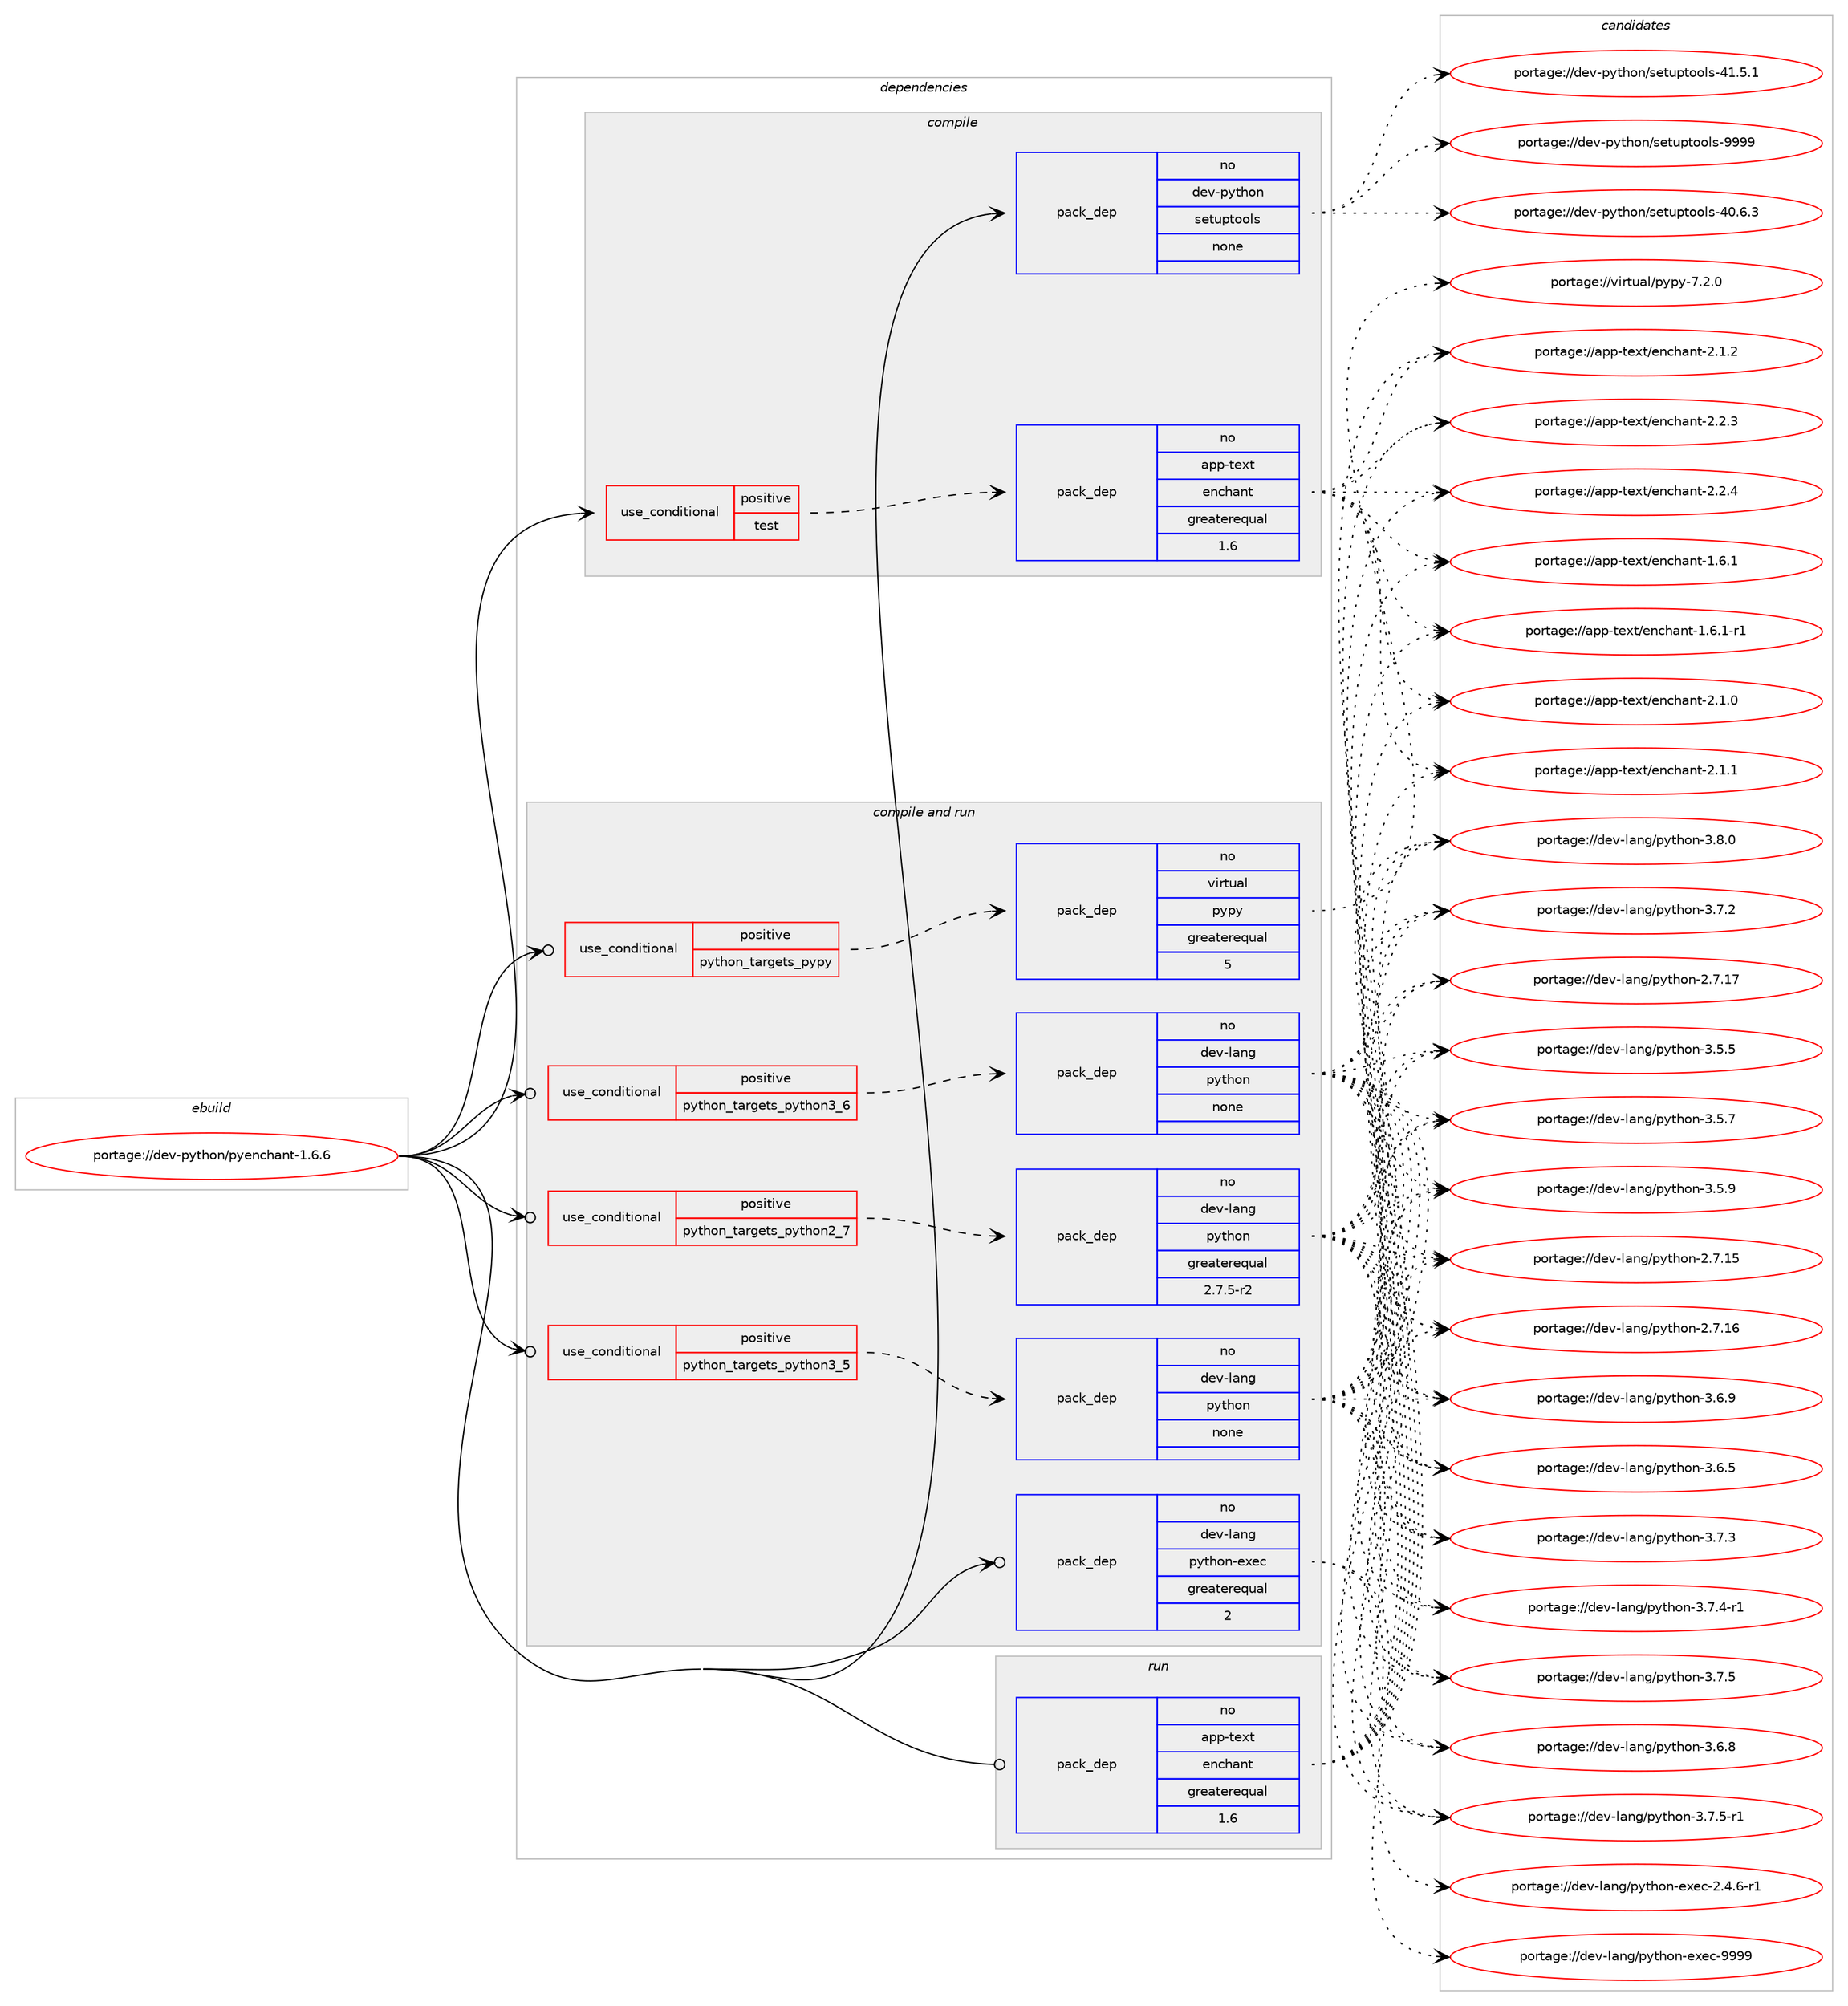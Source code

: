 digraph prolog {

# *************
# Graph options
# *************

newrank=true;
concentrate=true;
compound=true;
graph [rankdir=LR,fontname=Helvetica,fontsize=10,ranksep=1.5];#, ranksep=2.5, nodesep=0.2];
edge  [arrowhead=vee];
node  [fontname=Helvetica,fontsize=10];

# **********
# The ebuild
# **********

subgraph cluster_leftcol {
color=gray;
rank=same;
label=<<i>ebuild</i>>;
id [label="portage://dev-python/pyenchant-1.6.6", color=red, width=4, href="../dev-python/pyenchant-1.6.6.svg"];
}

# ****************
# The dependencies
# ****************

subgraph cluster_midcol {
color=gray;
label=<<i>dependencies</i>>;
subgraph cluster_compile {
fillcolor="#eeeeee";
style=filled;
label=<<i>compile</i>>;
subgraph cond35035 {
dependency160444 [label=<<TABLE BORDER="0" CELLBORDER="1" CELLSPACING="0" CELLPADDING="4"><TR><TD ROWSPAN="3" CELLPADDING="10">use_conditional</TD></TR><TR><TD>positive</TD></TR><TR><TD>test</TD></TR></TABLE>>, shape=none, color=red];
subgraph pack122044 {
dependency160445 [label=<<TABLE BORDER="0" CELLBORDER="1" CELLSPACING="0" CELLPADDING="4" WIDTH="220"><TR><TD ROWSPAN="6" CELLPADDING="30">pack_dep</TD></TR><TR><TD WIDTH="110">no</TD></TR><TR><TD>app-text</TD></TR><TR><TD>enchant</TD></TR><TR><TD>greaterequal</TD></TR><TR><TD>1.6</TD></TR></TABLE>>, shape=none, color=blue];
}
dependency160444:e -> dependency160445:w [weight=20,style="dashed",arrowhead="vee"];
}
id:e -> dependency160444:w [weight=20,style="solid",arrowhead="vee"];
subgraph pack122045 {
dependency160446 [label=<<TABLE BORDER="0" CELLBORDER="1" CELLSPACING="0" CELLPADDING="4" WIDTH="220"><TR><TD ROWSPAN="6" CELLPADDING="30">pack_dep</TD></TR><TR><TD WIDTH="110">no</TD></TR><TR><TD>dev-python</TD></TR><TR><TD>setuptools</TD></TR><TR><TD>none</TD></TR><TR><TD></TD></TR></TABLE>>, shape=none, color=blue];
}
id:e -> dependency160446:w [weight=20,style="solid",arrowhead="vee"];
}
subgraph cluster_compileandrun {
fillcolor="#eeeeee";
style=filled;
label=<<i>compile and run</i>>;
subgraph cond35036 {
dependency160447 [label=<<TABLE BORDER="0" CELLBORDER="1" CELLSPACING="0" CELLPADDING="4"><TR><TD ROWSPAN="3" CELLPADDING="10">use_conditional</TD></TR><TR><TD>positive</TD></TR><TR><TD>python_targets_pypy</TD></TR></TABLE>>, shape=none, color=red];
subgraph pack122046 {
dependency160448 [label=<<TABLE BORDER="0" CELLBORDER="1" CELLSPACING="0" CELLPADDING="4" WIDTH="220"><TR><TD ROWSPAN="6" CELLPADDING="30">pack_dep</TD></TR><TR><TD WIDTH="110">no</TD></TR><TR><TD>virtual</TD></TR><TR><TD>pypy</TD></TR><TR><TD>greaterequal</TD></TR><TR><TD>5</TD></TR></TABLE>>, shape=none, color=blue];
}
dependency160447:e -> dependency160448:w [weight=20,style="dashed",arrowhead="vee"];
}
id:e -> dependency160447:w [weight=20,style="solid",arrowhead="odotvee"];
subgraph cond35037 {
dependency160449 [label=<<TABLE BORDER="0" CELLBORDER="1" CELLSPACING="0" CELLPADDING="4"><TR><TD ROWSPAN="3" CELLPADDING="10">use_conditional</TD></TR><TR><TD>positive</TD></TR><TR><TD>python_targets_python2_7</TD></TR></TABLE>>, shape=none, color=red];
subgraph pack122047 {
dependency160450 [label=<<TABLE BORDER="0" CELLBORDER="1" CELLSPACING="0" CELLPADDING="4" WIDTH="220"><TR><TD ROWSPAN="6" CELLPADDING="30">pack_dep</TD></TR><TR><TD WIDTH="110">no</TD></TR><TR><TD>dev-lang</TD></TR><TR><TD>python</TD></TR><TR><TD>greaterequal</TD></TR><TR><TD>2.7.5-r2</TD></TR></TABLE>>, shape=none, color=blue];
}
dependency160449:e -> dependency160450:w [weight=20,style="dashed",arrowhead="vee"];
}
id:e -> dependency160449:w [weight=20,style="solid",arrowhead="odotvee"];
subgraph cond35038 {
dependency160451 [label=<<TABLE BORDER="0" CELLBORDER="1" CELLSPACING="0" CELLPADDING="4"><TR><TD ROWSPAN="3" CELLPADDING="10">use_conditional</TD></TR><TR><TD>positive</TD></TR><TR><TD>python_targets_python3_5</TD></TR></TABLE>>, shape=none, color=red];
subgraph pack122048 {
dependency160452 [label=<<TABLE BORDER="0" CELLBORDER="1" CELLSPACING="0" CELLPADDING="4" WIDTH="220"><TR><TD ROWSPAN="6" CELLPADDING="30">pack_dep</TD></TR><TR><TD WIDTH="110">no</TD></TR><TR><TD>dev-lang</TD></TR><TR><TD>python</TD></TR><TR><TD>none</TD></TR><TR><TD></TD></TR></TABLE>>, shape=none, color=blue];
}
dependency160451:e -> dependency160452:w [weight=20,style="dashed",arrowhead="vee"];
}
id:e -> dependency160451:w [weight=20,style="solid",arrowhead="odotvee"];
subgraph cond35039 {
dependency160453 [label=<<TABLE BORDER="0" CELLBORDER="1" CELLSPACING="0" CELLPADDING="4"><TR><TD ROWSPAN="3" CELLPADDING="10">use_conditional</TD></TR><TR><TD>positive</TD></TR><TR><TD>python_targets_python3_6</TD></TR></TABLE>>, shape=none, color=red];
subgraph pack122049 {
dependency160454 [label=<<TABLE BORDER="0" CELLBORDER="1" CELLSPACING="0" CELLPADDING="4" WIDTH="220"><TR><TD ROWSPAN="6" CELLPADDING="30">pack_dep</TD></TR><TR><TD WIDTH="110">no</TD></TR><TR><TD>dev-lang</TD></TR><TR><TD>python</TD></TR><TR><TD>none</TD></TR><TR><TD></TD></TR></TABLE>>, shape=none, color=blue];
}
dependency160453:e -> dependency160454:w [weight=20,style="dashed",arrowhead="vee"];
}
id:e -> dependency160453:w [weight=20,style="solid",arrowhead="odotvee"];
subgraph pack122050 {
dependency160455 [label=<<TABLE BORDER="0" CELLBORDER="1" CELLSPACING="0" CELLPADDING="4" WIDTH="220"><TR><TD ROWSPAN="6" CELLPADDING="30">pack_dep</TD></TR><TR><TD WIDTH="110">no</TD></TR><TR><TD>dev-lang</TD></TR><TR><TD>python-exec</TD></TR><TR><TD>greaterequal</TD></TR><TR><TD>2</TD></TR></TABLE>>, shape=none, color=blue];
}
id:e -> dependency160455:w [weight=20,style="solid",arrowhead="odotvee"];
}
subgraph cluster_run {
fillcolor="#eeeeee";
style=filled;
label=<<i>run</i>>;
subgraph pack122051 {
dependency160456 [label=<<TABLE BORDER="0" CELLBORDER="1" CELLSPACING="0" CELLPADDING="4" WIDTH="220"><TR><TD ROWSPAN="6" CELLPADDING="30">pack_dep</TD></TR><TR><TD WIDTH="110">no</TD></TR><TR><TD>app-text</TD></TR><TR><TD>enchant</TD></TR><TR><TD>greaterequal</TD></TR><TR><TD>1.6</TD></TR></TABLE>>, shape=none, color=blue];
}
id:e -> dependency160456:w [weight=20,style="solid",arrowhead="odot"];
}
}

# **************
# The candidates
# **************

subgraph cluster_choices {
rank=same;
color=gray;
label=<<i>candidates</i>>;

subgraph choice122044 {
color=black;
nodesep=1;
choiceportage9711211245116101120116471011109910497110116454946544649 [label="portage://app-text/enchant-1.6.1", color=red, width=4,href="../app-text/enchant-1.6.1.svg"];
choiceportage97112112451161011201164710111099104971101164549465446494511449 [label="portage://app-text/enchant-1.6.1-r1", color=red, width=4,href="../app-text/enchant-1.6.1-r1.svg"];
choiceportage9711211245116101120116471011109910497110116455046494648 [label="portage://app-text/enchant-2.1.0", color=red, width=4,href="../app-text/enchant-2.1.0.svg"];
choiceportage9711211245116101120116471011109910497110116455046494649 [label="portage://app-text/enchant-2.1.1", color=red, width=4,href="../app-text/enchant-2.1.1.svg"];
choiceportage9711211245116101120116471011109910497110116455046494650 [label="portage://app-text/enchant-2.1.2", color=red, width=4,href="../app-text/enchant-2.1.2.svg"];
choiceportage9711211245116101120116471011109910497110116455046504651 [label="portage://app-text/enchant-2.2.3", color=red, width=4,href="../app-text/enchant-2.2.3.svg"];
choiceportage9711211245116101120116471011109910497110116455046504652 [label="portage://app-text/enchant-2.2.4", color=red, width=4,href="../app-text/enchant-2.2.4.svg"];
dependency160445:e -> choiceportage9711211245116101120116471011109910497110116454946544649:w [style=dotted,weight="100"];
dependency160445:e -> choiceportage97112112451161011201164710111099104971101164549465446494511449:w [style=dotted,weight="100"];
dependency160445:e -> choiceportage9711211245116101120116471011109910497110116455046494648:w [style=dotted,weight="100"];
dependency160445:e -> choiceportage9711211245116101120116471011109910497110116455046494649:w [style=dotted,weight="100"];
dependency160445:e -> choiceportage9711211245116101120116471011109910497110116455046494650:w [style=dotted,weight="100"];
dependency160445:e -> choiceportage9711211245116101120116471011109910497110116455046504651:w [style=dotted,weight="100"];
dependency160445:e -> choiceportage9711211245116101120116471011109910497110116455046504652:w [style=dotted,weight="100"];
}
subgraph choice122045 {
color=black;
nodesep=1;
choiceportage100101118451121211161041111104711510111611711211611111110811545524846544651 [label="portage://dev-python/setuptools-40.6.3", color=red, width=4,href="../dev-python/setuptools-40.6.3.svg"];
choiceportage100101118451121211161041111104711510111611711211611111110811545524946534649 [label="portage://dev-python/setuptools-41.5.1", color=red, width=4,href="../dev-python/setuptools-41.5.1.svg"];
choiceportage10010111845112121116104111110471151011161171121161111111081154557575757 [label="portage://dev-python/setuptools-9999", color=red, width=4,href="../dev-python/setuptools-9999.svg"];
dependency160446:e -> choiceportage100101118451121211161041111104711510111611711211611111110811545524846544651:w [style=dotted,weight="100"];
dependency160446:e -> choiceportage100101118451121211161041111104711510111611711211611111110811545524946534649:w [style=dotted,weight="100"];
dependency160446:e -> choiceportage10010111845112121116104111110471151011161171121161111111081154557575757:w [style=dotted,weight="100"];
}
subgraph choice122046 {
color=black;
nodesep=1;
choiceportage1181051141161179710847112121112121455546504648 [label="portage://virtual/pypy-7.2.0", color=red, width=4,href="../virtual/pypy-7.2.0.svg"];
dependency160448:e -> choiceportage1181051141161179710847112121112121455546504648:w [style=dotted,weight="100"];
}
subgraph choice122047 {
color=black;
nodesep=1;
choiceportage10010111845108971101034711212111610411111045504655464953 [label="portage://dev-lang/python-2.7.15", color=red, width=4,href="../dev-lang/python-2.7.15.svg"];
choiceportage10010111845108971101034711212111610411111045504655464954 [label="portage://dev-lang/python-2.7.16", color=red, width=4,href="../dev-lang/python-2.7.16.svg"];
choiceportage10010111845108971101034711212111610411111045504655464955 [label="portage://dev-lang/python-2.7.17", color=red, width=4,href="../dev-lang/python-2.7.17.svg"];
choiceportage100101118451089711010347112121116104111110455146534653 [label="portage://dev-lang/python-3.5.5", color=red, width=4,href="../dev-lang/python-3.5.5.svg"];
choiceportage100101118451089711010347112121116104111110455146534655 [label="portage://dev-lang/python-3.5.7", color=red, width=4,href="../dev-lang/python-3.5.7.svg"];
choiceportage100101118451089711010347112121116104111110455146534657 [label="portage://dev-lang/python-3.5.9", color=red, width=4,href="../dev-lang/python-3.5.9.svg"];
choiceportage100101118451089711010347112121116104111110455146544653 [label="portage://dev-lang/python-3.6.5", color=red, width=4,href="../dev-lang/python-3.6.5.svg"];
choiceportage100101118451089711010347112121116104111110455146544656 [label="portage://dev-lang/python-3.6.8", color=red, width=4,href="../dev-lang/python-3.6.8.svg"];
choiceportage100101118451089711010347112121116104111110455146544657 [label="portage://dev-lang/python-3.6.9", color=red, width=4,href="../dev-lang/python-3.6.9.svg"];
choiceportage100101118451089711010347112121116104111110455146554650 [label="portage://dev-lang/python-3.7.2", color=red, width=4,href="../dev-lang/python-3.7.2.svg"];
choiceportage100101118451089711010347112121116104111110455146554651 [label="portage://dev-lang/python-3.7.3", color=red, width=4,href="../dev-lang/python-3.7.3.svg"];
choiceportage1001011184510897110103471121211161041111104551465546524511449 [label="portage://dev-lang/python-3.7.4-r1", color=red, width=4,href="../dev-lang/python-3.7.4-r1.svg"];
choiceportage100101118451089711010347112121116104111110455146554653 [label="portage://dev-lang/python-3.7.5", color=red, width=4,href="../dev-lang/python-3.7.5.svg"];
choiceportage1001011184510897110103471121211161041111104551465546534511449 [label="portage://dev-lang/python-3.7.5-r1", color=red, width=4,href="../dev-lang/python-3.7.5-r1.svg"];
choiceportage100101118451089711010347112121116104111110455146564648 [label="portage://dev-lang/python-3.8.0", color=red, width=4,href="../dev-lang/python-3.8.0.svg"];
dependency160450:e -> choiceportage10010111845108971101034711212111610411111045504655464953:w [style=dotted,weight="100"];
dependency160450:e -> choiceportage10010111845108971101034711212111610411111045504655464954:w [style=dotted,weight="100"];
dependency160450:e -> choiceportage10010111845108971101034711212111610411111045504655464955:w [style=dotted,weight="100"];
dependency160450:e -> choiceportage100101118451089711010347112121116104111110455146534653:w [style=dotted,weight="100"];
dependency160450:e -> choiceportage100101118451089711010347112121116104111110455146534655:w [style=dotted,weight="100"];
dependency160450:e -> choiceportage100101118451089711010347112121116104111110455146534657:w [style=dotted,weight="100"];
dependency160450:e -> choiceportage100101118451089711010347112121116104111110455146544653:w [style=dotted,weight="100"];
dependency160450:e -> choiceportage100101118451089711010347112121116104111110455146544656:w [style=dotted,weight="100"];
dependency160450:e -> choiceportage100101118451089711010347112121116104111110455146544657:w [style=dotted,weight="100"];
dependency160450:e -> choiceportage100101118451089711010347112121116104111110455146554650:w [style=dotted,weight="100"];
dependency160450:e -> choiceportage100101118451089711010347112121116104111110455146554651:w [style=dotted,weight="100"];
dependency160450:e -> choiceportage1001011184510897110103471121211161041111104551465546524511449:w [style=dotted,weight="100"];
dependency160450:e -> choiceportage100101118451089711010347112121116104111110455146554653:w [style=dotted,weight="100"];
dependency160450:e -> choiceportage1001011184510897110103471121211161041111104551465546534511449:w [style=dotted,weight="100"];
dependency160450:e -> choiceportage100101118451089711010347112121116104111110455146564648:w [style=dotted,weight="100"];
}
subgraph choice122048 {
color=black;
nodesep=1;
choiceportage10010111845108971101034711212111610411111045504655464953 [label="portage://dev-lang/python-2.7.15", color=red, width=4,href="../dev-lang/python-2.7.15.svg"];
choiceportage10010111845108971101034711212111610411111045504655464954 [label="portage://dev-lang/python-2.7.16", color=red, width=4,href="../dev-lang/python-2.7.16.svg"];
choiceportage10010111845108971101034711212111610411111045504655464955 [label="portage://dev-lang/python-2.7.17", color=red, width=4,href="../dev-lang/python-2.7.17.svg"];
choiceportage100101118451089711010347112121116104111110455146534653 [label="portage://dev-lang/python-3.5.5", color=red, width=4,href="../dev-lang/python-3.5.5.svg"];
choiceportage100101118451089711010347112121116104111110455146534655 [label="portage://dev-lang/python-3.5.7", color=red, width=4,href="../dev-lang/python-3.5.7.svg"];
choiceportage100101118451089711010347112121116104111110455146534657 [label="portage://dev-lang/python-3.5.9", color=red, width=4,href="../dev-lang/python-3.5.9.svg"];
choiceportage100101118451089711010347112121116104111110455146544653 [label="portage://dev-lang/python-3.6.5", color=red, width=4,href="../dev-lang/python-3.6.5.svg"];
choiceportage100101118451089711010347112121116104111110455146544656 [label="portage://dev-lang/python-3.6.8", color=red, width=4,href="../dev-lang/python-3.6.8.svg"];
choiceportage100101118451089711010347112121116104111110455146544657 [label="portage://dev-lang/python-3.6.9", color=red, width=4,href="../dev-lang/python-3.6.9.svg"];
choiceportage100101118451089711010347112121116104111110455146554650 [label="portage://dev-lang/python-3.7.2", color=red, width=4,href="../dev-lang/python-3.7.2.svg"];
choiceportage100101118451089711010347112121116104111110455146554651 [label="portage://dev-lang/python-3.7.3", color=red, width=4,href="../dev-lang/python-3.7.3.svg"];
choiceportage1001011184510897110103471121211161041111104551465546524511449 [label="portage://dev-lang/python-3.7.4-r1", color=red, width=4,href="../dev-lang/python-3.7.4-r1.svg"];
choiceportage100101118451089711010347112121116104111110455146554653 [label="portage://dev-lang/python-3.7.5", color=red, width=4,href="../dev-lang/python-3.7.5.svg"];
choiceportage1001011184510897110103471121211161041111104551465546534511449 [label="portage://dev-lang/python-3.7.5-r1", color=red, width=4,href="../dev-lang/python-3.7.5-r1.svg"];
choiceportage100101118451089711010347112121116104111110455146564648 [label="portage://dev-lang/python-3.8.0", color=red, width=4,href="../dev-lang/python-3.8.0.svg"];
dependency160452:e -> choiceportage10010111845108971101034711212111610411111045504655464953:w [style=dotted,weight="100"];
dependency160452:e -> choiceportage10010111845108971101034711212111610411111045504655464954:w [style=dotted,weight="100"];
dependency160452:e -> choiceportage10010111845108971101034711212111610411111045504655464955:w [style=dotted,weight="100"];
dependency160452:e -> choiceportage100101118451089711010347112121116104111110455146534653:w [style=dotted,weight="100"];
dependency160452:e -> choiceportage100101118451089711010347112121116104111110455146534655:w [style=dotted,weight="100"];
dependency160452:e -> choiceportage100101118451089711010347112121116104111110455146534657:w [style=dotted,weight="100"];
dependency160452:e -> choiceportage100101118451089711010347112121116104111110455146544653:w [style=dotted,weight="100"];
dependency160452:e -> choiceportage100101118451089711010347112121116104111110455146544656:w [style=dotted,weight="100"];
dependency160452:e -> choiceportage100101118451089711010347112121116104111110455146544657:w [style=dotted,weight="100"];
dependency160452:e -> choiceportage100101118451089711010347112121116104111110455146554650:w [style=dotted,weight="100"];
dependency160452:e -> choiceportage100101118451089711010347112121116104111110455146554651:w [style=dotted,weight="100"];
dependency160452:e -> choiceportage1001011184510897110103471121211161041111104551465546524511449:w [style=dotted,weight="100"];
dependency160452:e -> choiceportage100101118451089711010347112121116104111110455146554653:w [style=dotted,weight="100"];
dependency160452:e -> choiceportage1001011184510897110103471121211161041111104551465546534511449:w [style=dotted,weight="100"];
dependency160452:e -> choiceportage100101118451089711010347112121116104111110455146564648:w [style=dotted,weight="100"];
}
subgraph choice122049 {
color=black;
nodesep=1;
choiceportage10010111845108971101034711212111610411111045504655464953 [label="portage://dev-lang/python-2.7.15", color=red, width=4,href="../dev-lang/python-2.7.15.svg"];
choiceportage10010111845108971101034711212111610411111045504655464954 [label="portage://dev-lang/python-2.7.16", color=red, width=4,href="../dev-lang/python-2.7.16.svg"];
choiceportage10010111845108971101034711212111610411111045504655464955 [label="portage://dev-lang/python-2.7.17", color=red, width=4,href="../dev-lang/python-2.7.17.svg"];
choiceportage100101118451089711010347112121116104111110455146534653 [label="portage://dev-lang/python-3.5.5", color=red, width=4,href="../dev-lang/python-3.5.5.svg"];
choiceportage100101118451089711010347112121116104111110455146534655 [label="portage://dev-lang/python-3.5.7", color=red, width=4,href="../dev-lang/python-3.5.7.svg"];
choiceportage100101118451089711010347112121116104111110455146534657 [label="portage://dev-lang/python-3.5.9", color=red, width=4,href="../dev-lang/python-3.5.9.svg"];
choiceportage100101118451089711010347112121116104111110455146544653 [label="portage://dev-lang/python-3.6.5", color=red, width=4,href="../dev-lang/python-3.6.5.svg"];
choiceportage100101118451089711010347112121116104111110455146544656 [label="portage://dev-lang/python-3.6.8", color=red, width=4,href="../dev-lang/python-3.6.8.svg"];
choiceportage100101118451089711010347112121116104111110455146544657 [label="portage://dev-lang/python-3.6.9", color=red, width=4,href="../dev-lang/python-3.6.9.svg"];
choiceportage100101118451089711010347112121116104111110455146554650 [label="portage://dev-lang/python-3.7.2", color=red, width=4,href="../dev-lang/python-3.7.2.svg"];
choiceportage100101118451089711010347112121116104111110455146554651 [label="portage://dev-lang/python-3.7.3", color=red, width=4,href="../dev-lang/python-3.7.3.svg"];
choiceportage1001011184510897110103471121211161041111104551465546524511449 [label="portage://dev-lang/python-3.7.4-r1", color=red, width=4,href="../dev-lang/python-3.7.4-r1.svg"];
choiceportage100101118451089711010347112121116104111110455146554653 [label="portage://dev-lang/python-3.7.5", color=red, width=4,href="../dev-lang/python-3.7.5.svg"];
choiceportage1001011184510897110103471121211161041111104551465546534511449 [label="portage://dev-lang/python-3.7.5-r1", color=red, width=4,href="../dev-lang/python-3.7.5-r1.svg"];
choiceportage100101118451089711010347112121116104111110455146564648 [label="portage://dev-lang/python-3.8.0", color=red, width=4,href="../dev-lang/python-3.8.0.svg"];
dependency160454:e -> choiceportage10010111845108971101034711212111610411111045504655464953:w [style=dotted,weight="100"];
dependency160454:e -> choiceportage10010111845108971101034711212111610411111045504655464954:w [style=dotted,weight="100"];
dependency160454:e -> choiceportage10010111845108971101034711212111610411111045504655464955:w [style=dotted,weight="100"];
dependency160454:e -> choiceportage100101118451089711010347112121116104111110455146534653:w [style=dotted,weight="100"];
dependency160454:e -> choiceportage100101118451089711010347112121116104111110455146534655:w [style=dotted,weight="100"];
dependency160454:e -> choiceportage100101118451089711010347112121116104111110455146534657:w [style=dotted,weight="100"];
dependency160454:e -> choiceportage100101118451089711010347112121116104111110455146544653:w [style=dotted,weight="100"];
dependency160454:e -> choiceportage100101118451089711010347112121116104111110455146544656:w [style=dotted,weight="100"];
dependency160454:e -> choiceportage100101118451089711010347112121116104111110455146544657:w [style=dotted,weight="100"];
dependency160454:e -> choiceportage100101118451089711010347112121116104111110455146554650:w [style=dotted,weight="100"];
dependency160454:e -> choiceportage100101118451089711010347112121116104111110455146554651:w [style=dotted,weight="100"];
dependency160454:e -> choiceportage1001011184510897110103471121211161041111104551465546524511449:w [style=dotted,weight="100"];
dependency160454:e -> choiceportage100101118451089711010347112121116104111110455146554653:w [style=dotted,weight="100"];
dependency160454:e -> choiceportage1001011184510897110103471121211161041111104551465546534511449:w [style=dotted,weight="100"];
dependency160454:e -> choiceportage100101118451089711010347112121116104111110455146564648:w [style=dotted,weight="100"];
}
subgraph choice122050 {
color=black;
nodesep=1;
choiceportage10010111845108971101034711212111610411111045101120101994550465246544511449 [label="portage://dev-lang/python-exec-2.4.6-r1", color=red, width=4,href="../dev-lang/python-exec-2.4.6-r1.svg"];
choiceportage10010111845108971101034711212111610411111045101120101994557575757 [label="portage://dev-lang/python-exec-9999", color=red, width=4,href="../dev-lang/python-exec-9999.svg"];
dependency160455:e -> choiceportage10010111845108971101034711212111610411111045101120101994550465246544511449:w [style=dotted,weight="100"];
dependency160455:e -> choiceportage10010111845108971101034711212111610411111045101120101994557575757:w [style=dotted,weight="100"];
}
subgraph choice122051 {
color=black;
nodesep=1;
choiceportage9711211245116101120116471011109910497110116454946544649 [label="portage://app-text/enchant-1.6.1", color=red, width=4,href="../app-text/enchant-1.6.1.svg"];
choiceportage97112112451161011201164710111099104971101164549465446494511449 [label="portage://app-text/enchant-1.6.1-r1", color=red, width=4,href="../app-text/enchant-1.6.1-r1.svg"];
choiceportage9711211245116101120116471011109910497110116455046494648 [label="portage://app-text/enchant-2.1.0", color=red, width=4,href="../app-text/enchant-2.1.0.svg"];
choiceportage9711211245116101120116471011109910497110116455046494649 [label="portage://app-text/enchant-2.1.1", color=red, width=4,href="../app-text/enchant-2.1.1.svg"];
choiceportage9711211245116101120116471011109910497110116455046494650 [label="portage://app-text/enchant-2.1.2", color=red, width=4,href="../app-text/enchant-2.1.2.svg"];
choiceportage9711211245116101120116471011109910497110116455046504651 [label="portage://app-text/enchant-2.2.3", color=red, width=4,href="../app-text/enchant-2.2.3.svg"];
choiceportage9711211245116101120116471011109910497110116455046504652 [label="portage://app-text/enchant-2.2.4", color=red, width=4,href="../app-text/enchant-2.2.4.svg"];
dependency160456:e -> choiceportage9711211245116101120116471011109910497110116454946544649:w [style=dotted,weight="100"];
dependency160456:e -> choiceportage97112112451161011201164710111099104971101164549465446494511449:w [style=dotted,weight="100"];
dependency160456:e -> choiceportage9711211245116101120116471011109910497110116455046494648:w [style=dotted,weight="100"];
dependency160456:e -> choiceportage9711211245116101120116471011109910497110116455046494649:w [style=dotted,weight="100"];
dependency160456:e -> choiceportage9711211245116101120116471011109910497110116455046494650:w [style=dotted,weight="100"];
dependency160456:e -> choiceportage9711211245116101120116471011109910497110116455046504651:w [style=dotted,weight="100"];
dependency160456:e -> choiceportage9711211245116101120116471011109910497110116455046504652:w [style=dotted,weight="100"];
}
}

}
